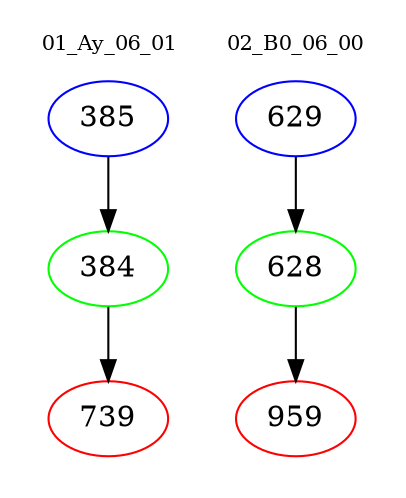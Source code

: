 digraph{
subgraph cluster_0 {
color = white
label = "01_Ay_06_01";
fontsize=10;
T0_385 [label="385", color="blue"]
T0_385 -> T0_384 [color="black"]
T0_384 [label="384", color="green"]
T0_384 -> T0_739 [color="black"]
T0_739 [label="739", color="red"]
}
subgraph cluster_1 {
color = white
label = "02_B0_06_00";
fontsize=10;
T1_629 [label="629", color="blue"]
T1_629 -> T1_628 [color="black"]
T1_628 [label="628", color="green"]
T1_628 -> T1_959 [color="black"]
T1_959 [label="959", color="red"]
}
}
